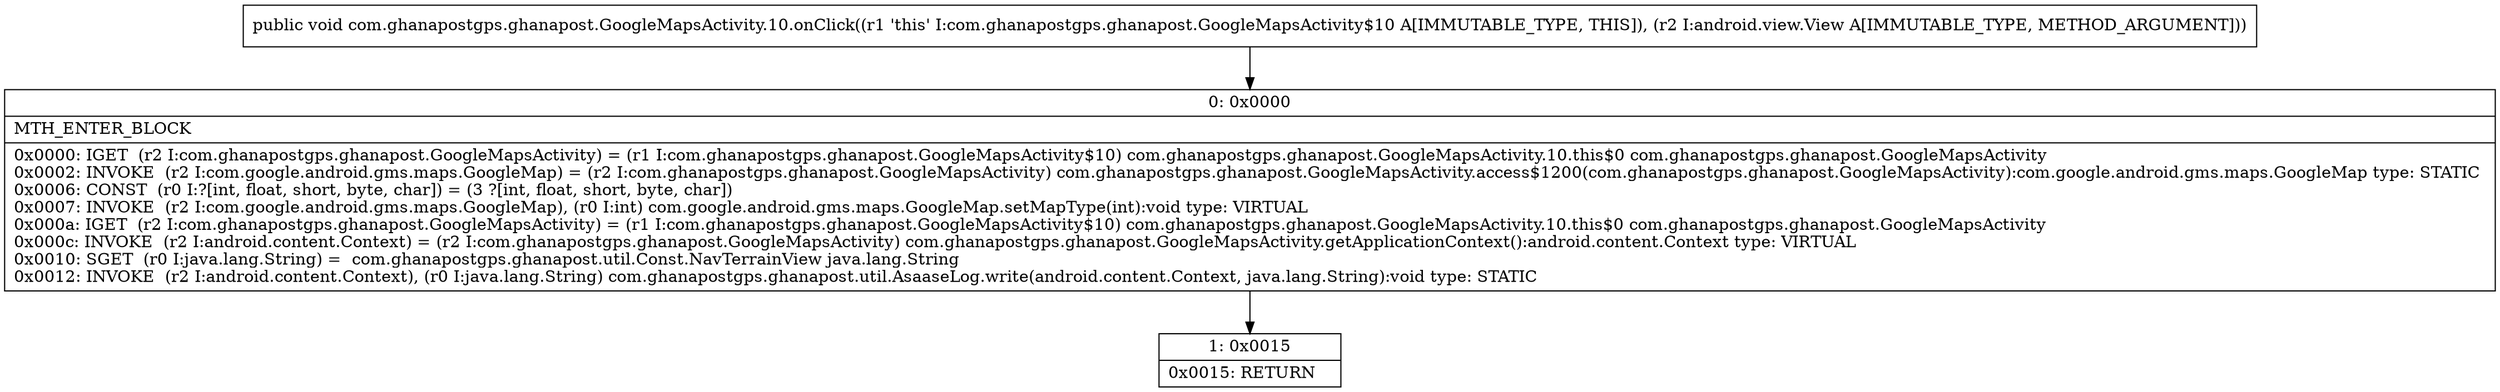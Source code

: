digraph "CFG forcom.ghanapostgps.ghanapost.GoogleMapsActivity.10.onClick(Landroid\/view\/View;)V" {
Node_0 [shape=record,label="{0\:\ 0x0000|MTH_ENTER_BLOCK\l|0x0000: IGET  (r2 I:com.ghanapostgps.ghanapost.GoogleMapsActivity) = (r1 I:com.ghanapostgps.ghanapost.GoogleMapsActivity$10) com.ghanapostgps.ghanapost.GoogleMapsActivity.10.this$0 com.ghanapostgps.ghanapost.GoogleMapsActivity \l0x0002: INVOKE  (r2 I:com.google.android.gms.maps.GoogleMap) = (r2 I:com.ghanapostgps.ghanapost.GoogleMapsActivity) com.ghanapostgps.ghanapost.GoogleMapsActivity.access$1200(com.ghanapostgps.ghanapost.GoogleMapsActivity):com.google.android.gms.maps.GoogleMap type: STATIC \l0x0006: CONST  (r0 I:?[int, float, short, byte, char]) = (3 ?[int, float, short, byte, char]) \l0x0007: INVOKE  (r2 I:com.google.android.gms.maps.GoogleMap), (r0 I:int) com.google.android.gms.maps.GoogleMap.setMapType(int):void type: VIRTUAL \l0x000a: IGET  (r2 I:com.ghanapostgps.ghanapost.GoogleMapsActivity) = (r1 I:com.ghanapostgps.ghanapost.GoogleMapsActivity$10) com.ghanapostgps.ghanapost.GoogleMapsActivity.10.this$0 com.ghanapostgps.ghanapost.GoogleMapsActivity \l0x000c: INVOKE  (r2 I:android.content.Context) = (r2 I:com.ghanapostgps.ghanapost.GoogleMapsActivity) com.ghanapostgps.ghanapost.GoogleMapsActivity.getApplicationContext():android.content.Context type: VIRTUAL \l0x0010: SGET  (r0 I:java.lang.String) =  com.ghanapostgps.ghanapost.util.Const.NavTerrainView java.lang.String \l0x0012: INVOKE  (r2 I:android.content.Context), (r0 I:java.lang.String) com.ghanapostgps.ghanapost.util.AsaaseLog.write(android.content.Context, java.lang.String):void type: STATIC \l}"];
Node_1 [shape=record,label="{1\:\ 0x0015|0x0015: RETURN   \l}"];
MethodNode[shape=record,label="{public void com.ghanapostgps.ghanapost.GoogleMapsActivity.10.onClick((r1 'this' I:com.ghanapostgps.ghanapost.GoogleMapsActivity$10 A[IMMUTABLE_TYPE, THIS]), (r2 I:android.view.View A[IMMUTABLE_TYPE, METHOD_ARGUMENT])) }"];
MethodNode -> Node_0;
Node_0 -> Node_1;
}

